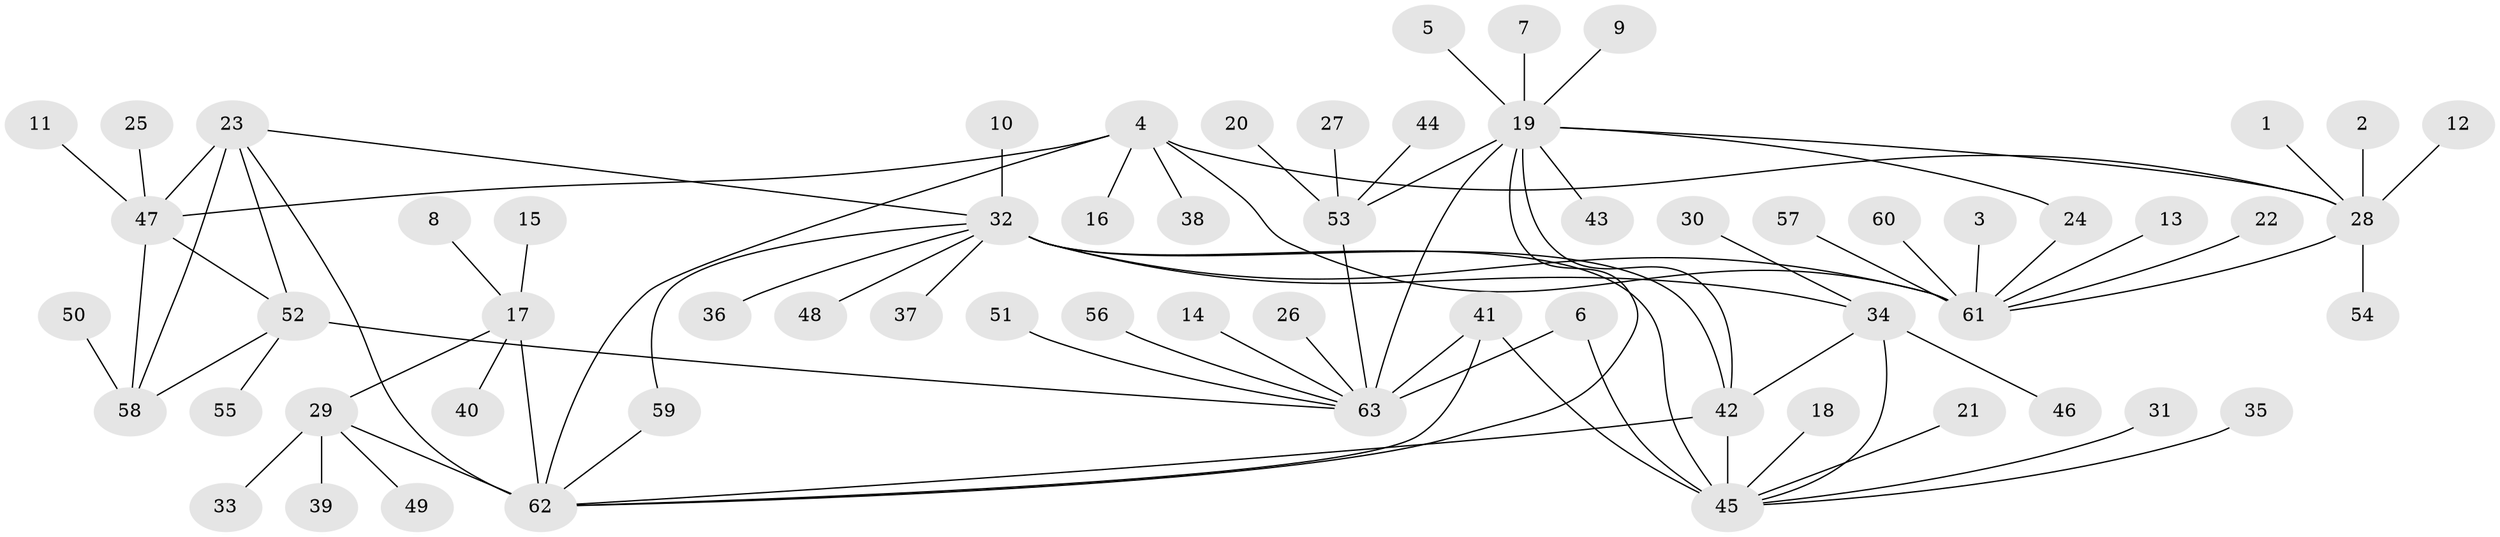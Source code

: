 // original degree distribution, {10: 0.04, 6: 0.04, 12: 0.016, 9: 0.056, 8: 0.032, 5: 0.016, 14: 0.016, 7: 0.024, 1: 0.64, 3: 0.032, 2: 0.088}
// Generated by graph-tools (version 1.1) at 2025/02/03/09/25 03:02:43]
// undirected, 63 vertices, 82 edges
graph export_dot {
graph [start="1"]
  node [color=gray90,style=filled];
  1;
  2;
  3;
  4;
  5;
  6;
  7;
  8;
  9;
  10;
  11;
  12;
  13;
  14;
  15;
  16;
  17;
  18;
  19;
  20;
  21;
  22;
  23;
  24;
  25;
  26;
  27;
  28;
  29;
  30;
  31;
  32;
  33;
  34;
  35;
  36;
  37;
  38;
  39;
  40;
  41;
  42;
  43;
  44;
  45;
  46;
  47;
  48;
  49;
  50;
  51;
  52;
  53;
  54;
  55;
  56;
  57;
  58;
  59;
  60;
  61;
  62;
  63;
  1 -- 28 [weight=1.0];
  2 -- 28 [weight=1.0];
  3 -- 61 [weight=1.0];
  4 -- 16 [weight=1.0];
  4 -- 28 [weight=2.0];
  4 -- 38 [weight=1.0];
  4 -- 47 [weight=2.0];
  4 -- 61 [weight=6.0];
  4 -- 62 [weight=1.0];
  5 -- 19 [weight=1.0];
  6 -- 45 [weight=1.0];
  6 -- 63 [weight=1.0];
  7 -- 19 [weight=1.0];
  8 -- 17 [weight=1.0];
  9 -- 19 [weight=1.0];
  10 -- 32 [weight=1.0];
  11 -- 47 [weight=1.0];
  12 -- 28 [weight=1.0];
  13 -- 61 [weight=1.0];
  14 -- 63 [weight=1.0];
  15 -- 17 [weight=1.0];
  17 -- 29 [weight=2.0];
  17 -- 40 [weight=1.0];
  17 -- 62 [weight=6.0];
  18 -- 45 [weight=1.0];
  19 -- 24 [weight=1.0];
  19 -- 28 [weight=1.0];
  19 -- 42 [weight=1.0];
  19 -- 43 [weight=1.0];
  19 -- 53 [weight=4.0];
  19 -- 62 [weight=1.0];
  19 -- 63 [weight=4.0];
  20 -- 53 [weight=1.0];
  21 -- 45 [weight=1.0];
  22 -- 61 [weight=1.0];
  23 -- 32 [weight=1.0];
  23 -- 47 [weight=4.0];
  23 -- 52 [weight=2.0];
  23 -- 58 [weight=2.0];
  23 -- 62 [weight=1.0];
  24 -- 61 [weight=1.0];
  25 -- 47 [weight=1.0];
  26 -- 63 [weight=1.0];
  27 -- 53 [weight=1.0];
  28 -- 54 [weight=1.0];
  28 -- 61 [weight=3.0];
  29 -- 33 [weight=1.0];
  29 -- 39 [weight=1.0];
  29 -- 49 [weight=1.0];
  29 -- 62 [weight=3.0];
  30 -- 34 [weight=1.0];
  31 -- 45 [weight=1.0];
  32 -- 34 [weight=1.0];
  32 -- 36 [weight=1.0];
  32 -- 37 [weight=1.0];
  32 -- 42 [weight=1.0];
  32 -- 45 [weight=3.0];
  32 -- 48 [weight=1.0];
  32 -- 59 [weight=1.0];
  32 -- 61 [weight=1.0];
  34 -- 42 [weight=1.0];
  34 -- 45 [weight=3.0];
  34 -- 46 [weight=1.0];
  35 -- 45 [weight=1.0];
  41 -- 45 [weight=1.0];
  41 -- 62 [weight=1.0];
  41 -- 63 [weight=1.0];
  42 -- 45 [weight=3.0];
  42 -- 62 [weight=1.0];
  44 -- 53 [weight=1.0];
  47 -- 52 [weight=2.0];
  47 -- 58 [weight=2.0];
  50 -- 58 [weight=1.0];
  51 -- 63 [weight=1.0];
  52 -- 55 [weight=1.0];
  52 -- 58 [weight=1.0];
  52 -- 63 [weight=1.0];
  53 -- 63 [weight=1.0];
  56 -- 63 [weight=1.0];
  57 -- 61 [weight=1.0];
  59 -- 62 [weight=1.0];
  60 -- 61 [weight=1.0];
}
